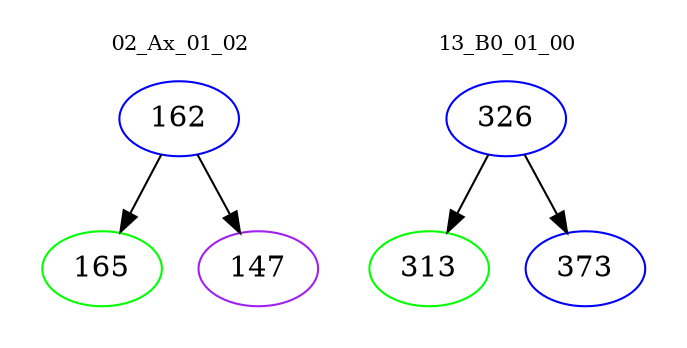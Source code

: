 digraph{
subgraph cluster_0 {
color = white
label = "02_Ax_01_02";
fontsize=10;
T0_162 [label="162", color="blue"]
T0_162 -> T0_165 [color="black"]
T0_165 [label="165", color="green"]
T0_162 -> T0_147 [color="black"]
T0_147 [label="147", color="purple"]
}
subgraph cluster_1 {
color = white
label = "13_B0_01_00";
fontsize=10;
T1_326 [label="326", color="blue"]
T1_326 -> T1_313 [color="black"]
T1_313 [label="313", color="green"]
T1_326 -> T1_373 [color="black"]
T1_373 [label="373", color="blue"]
}
}
